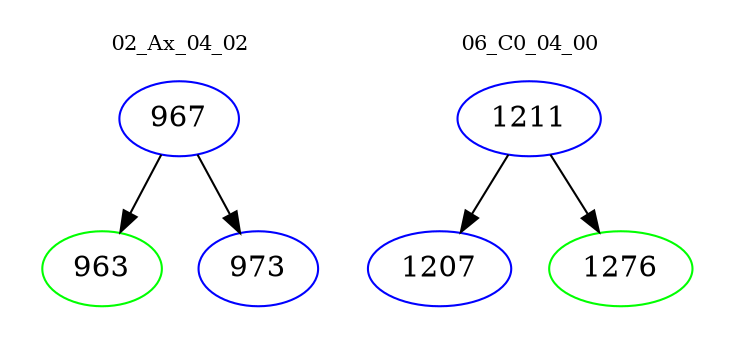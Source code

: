digraph{
subgraph cluster_0 {
color = white
label = "02_Ax_04_02";
fontsize=10;
T0_967 [label="967", color="blue"]
T0_967 -> T0_963 [color="black"]
T0_963 [label="963", color="green"]
T0_967 -> T0_973 [color="black"]
T0_973 [label="973", color="blue"]
}
subgraph cluster_1 {
color = white
label = "06_C0_04_00";
fontsize=10;
T1_1211 [label="1211", color="blue"]
T1_1211 -> T1_1207 [color="black"]
T1_1207 [label="1207", color="blue"]
T1_1211 -> T1_1276 [color="black"]
T1_1276 [label="1276", color="green"]
}
}
